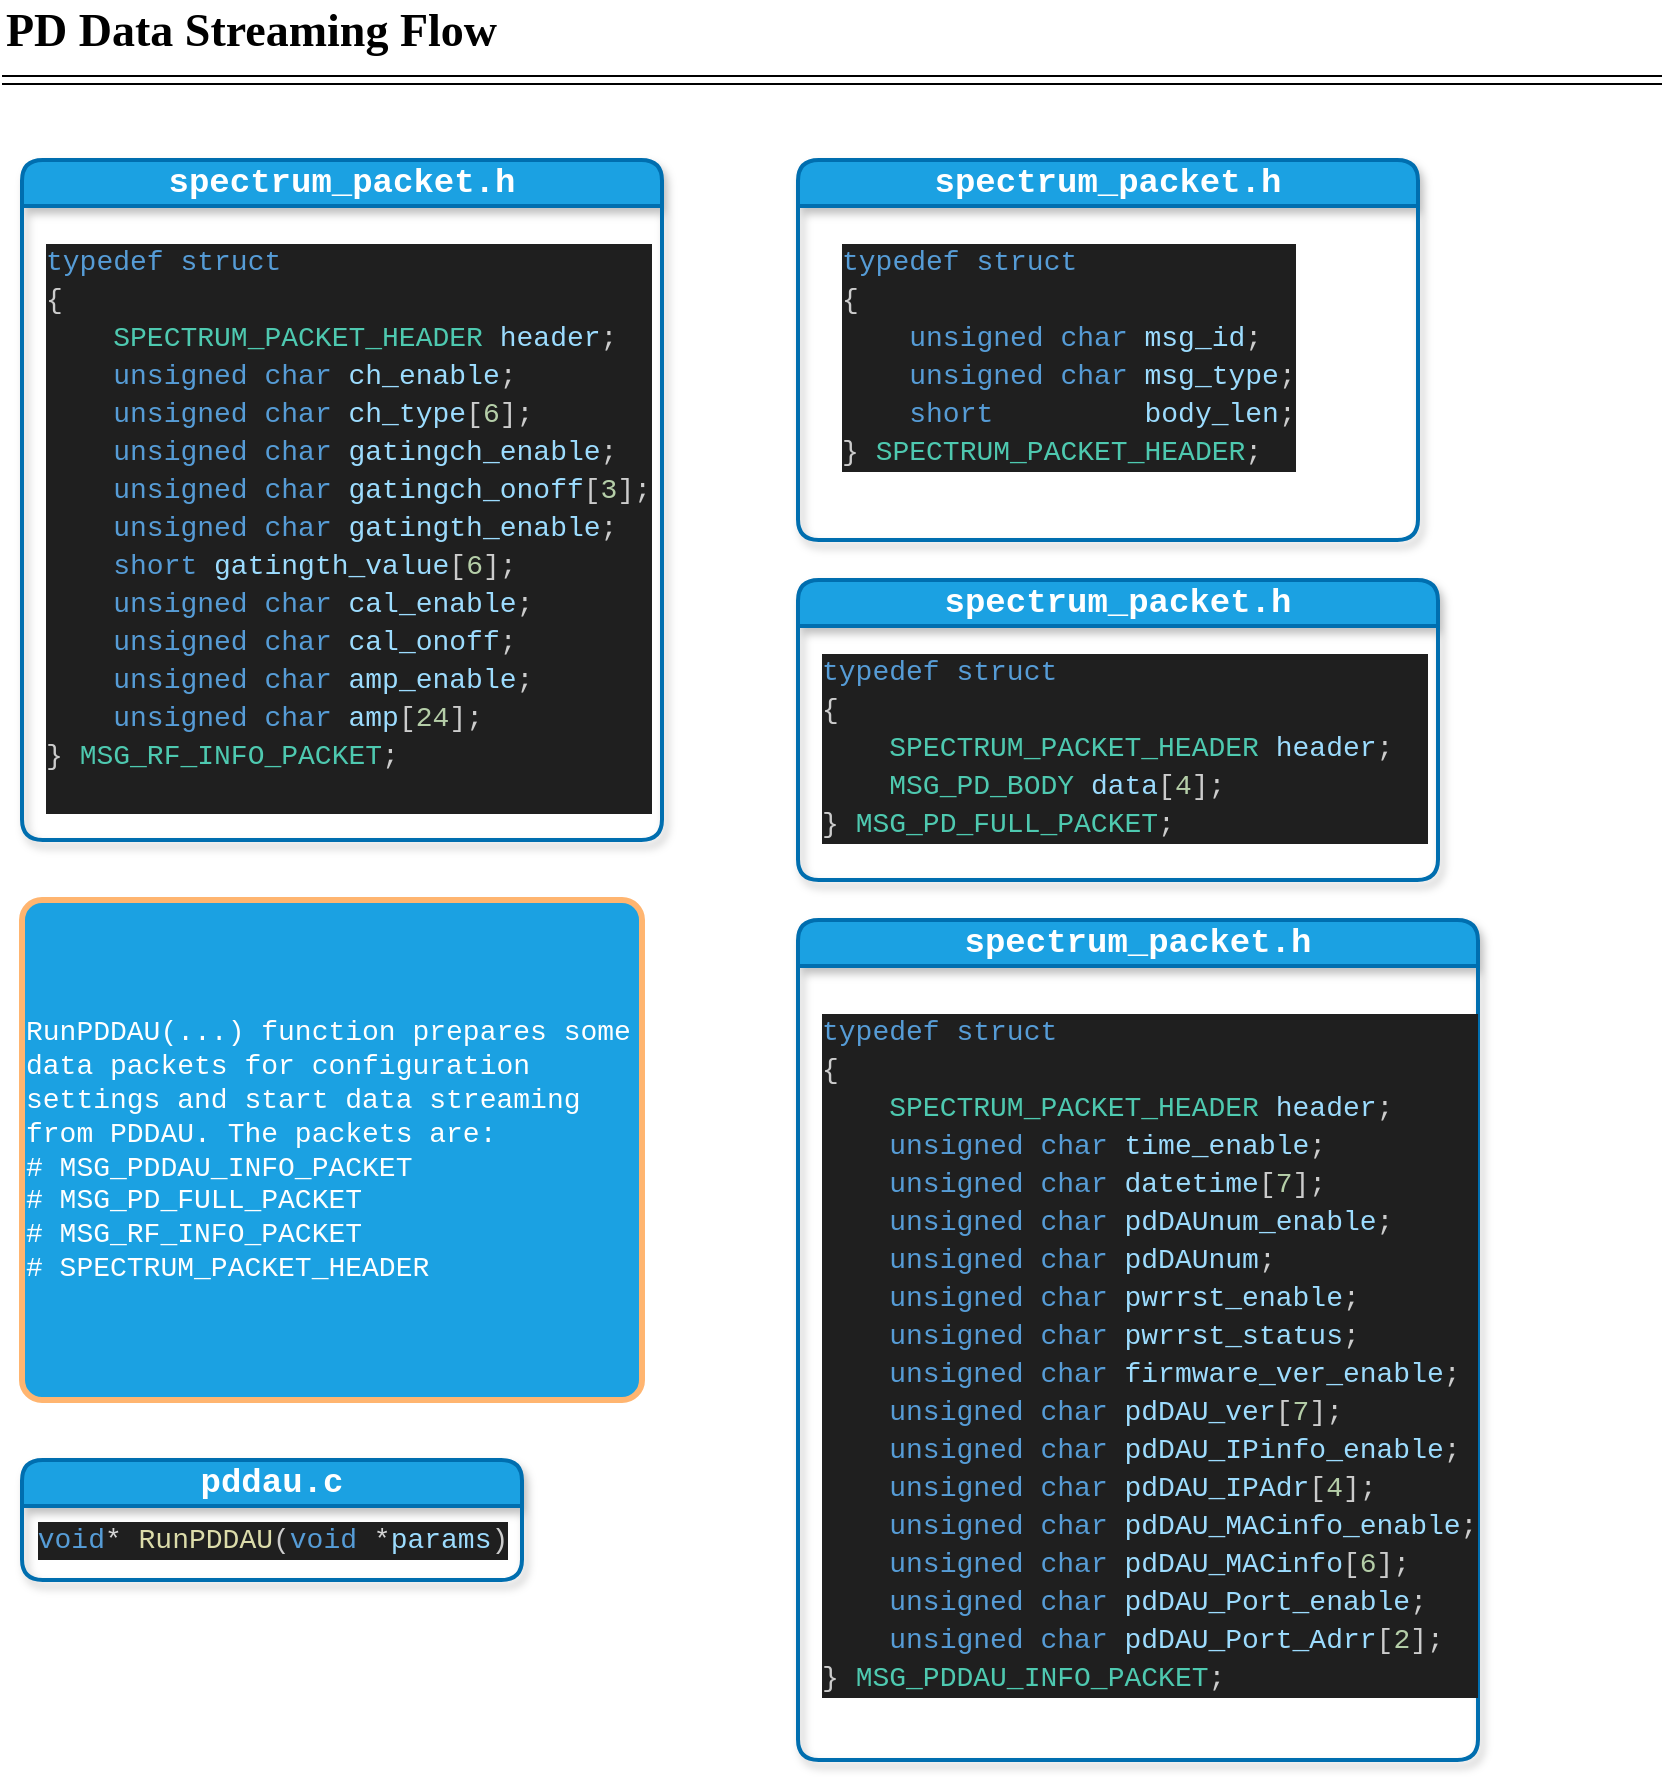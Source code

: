 <mxfile version="26.0.4">
  <diagram name="Page-1" id="1EQA6ZPCqCZ-ybofqLkl">
    <mxGraphModel dx="1036" dy="614" grid="1" gridSize="10" guides="1" tooltips="1" connect="1" arrows="1" fold="1" page="1" pageScale="1" pageWidth="850" pageHeight="1100" math="0" shadow="0">
      <root>
        <mxCell id="0" />
        <mxCell id="1" parent="0" />
        <mxCell id="vUyiab0mQkmtP2N118zk-1" value="" style="edgeStyle=none;orthogonalLoop=1;jettySize=auto;html=1;rounded=0;shape=link;" edge="1" parent="1">
          <mxGeometry width="80" relative="1" as="geometry">
            <mxPoint x="10" y="60" as="sourcePoint" />
            <mxPoint x="840" y="60" as="targetPoint" />
            <Array as="points">
              <mxPoint x="400" y="60" />
            </Array>
          </mxGeometry>
        </mxCell>
        <mxCell id="vUyiab0mQkmtP2N118zk-2" value="&lt;font style=&quot;font-size: 23px;&quot; face=&quot;Times New Roman&quot;&gt;&lt;b&gt;PD Data Streaming Flow&lt;/b&gt;&lt;/font&gt;" style="text;strokeColor=none;align=left;fillColor=none;html=1;verticalAlign=middle;whiteSpace=wrap;rounded=0;" vertex="1" parent="1">
          <mxGeometry x="10" y="20" width="350" height="30" as="geometry" />
        </mxCell>
        <mxCell id="vUyiab0mQkmtP2N118zk-5" value="&lt;font face=&quot;Courier New&quot; style=&quot;font-size: 17px;&quot;&gt;pddau.c&lt;/font&gt;" style="swimlane;whiteSpace=wrap;html=1;swimlaneFillColor=none;rounded=1;fillColor=#1ba1e2;strokeColor=#006EAF;fontColor=#ffffff;strokeWidth=2;perimeterSpacing=4;glass=0;shadow=1;" vertex="1" parent="1">
          <mxGeometry x="20" y="750" width="250" height="60" as="geometry" />
        </mxCell>
        <mxCell id="vUyiab0mQkmtP2N118zk-6" value="&lt;div style=&quot;color: rgb(204, 204, 204); background-color: rgb(31, 31, 31); font-family: Consolas, &amp;quot;Courier New&amp;quot;, monospace; font-size: 14px; line-height: 19px; white-space-collapse: preserve;&quot;&gt;&lt;span style=&quot;color: #569cd6;&quot;&gt;void&lt;/span&gt;&lt;span style=&quot;color: #d4d4d4;&quot;&gt;*&lt;/span&gt; &lt;span style=&quot;color: #dcdcaa;&quot;&gt;RunPDDAU&lt;/span&gt;(&lt;span style=&quot;color: #569cd6;&quot;&gt;void&lt;/span&gt; &lt;span style=&quot;color: #d4d4d4;&quot;&gt;*&lt;/span&gt;&lt;span style=&quot;color: #9cdcfe;&quot;&gt;params&lt;/span&gt;)&lt;/div&gt;" style="text;html=1;align=center;verticalAlign=middle;resizable=0;points=[];autosize=1;strokeColor=none;fillColor=none;" vertex="1" parent="vUyiab0mQkmtP2N118zk-5">
          <mxGeometry x="5" y="25" width="240" height="30" as="geometry" />
        </mxCell>
        <mxCell id="vUyiab0mQkmtP2N118zk-9" value="&lt;font face=&quot;Courier New&quot; style=&quot;font-size: 17px;&quot;&gt;spectrum_packet.h&lt;/font&gt;" style="swimlane;whiteSpace=wrap;html=1;swimlaneFillColor=none;rounded=1;fillColor=#1ba1e2;strokeColor=#006EAF;fontColor=#ffffff;strokeWidth=2;perimeterSpacing=4;glass=0;shadow=1;" vertex="1" parent="1">
          <mxGeometry x="408" y="100" width="310" height="190" as="geometry" />
        </mxCell>
        <mxCell id="vUyiab0mQkmtP2N118zk-8" value="&lt;div style=&quot;color: #cccccc;background-color: #1f1f1f;font-family: Consolas, &#39;Courier New&#39;, monospace;font-weight: normal;font-size: 14px;line-height: 19px;white-space: pre;&quot;&gt;&lt;div&gt;&lt;span style=&quot;color: #569cd6;&quot;&gt;typedef&lt;/span&gt;&lt;span style=&quot;color: #cccccc;&quot;&gt; &lt;/span&gt;&lt;span style=&quot;color: #569cd6;&quot;&gt;struct&lt;/span&gt;&lt;/div&gt;&lt;div&gt;&lt;span style=&quot;color: #cccccc;&quot;&gt;{&lt;/span&gt;&lt;/div&gt;&lt;div&gt;&lt;span style=&quot;color: #cccccc;&quot;&gt;&amp;nbsp; &amp;nbsp; &lt;/span&gt;&lt;span style=&quot;color: #569cd6;&quot;&gt;unsigned&lt;/span&gt;&lt;span style=&quot;color: #cccccc;&quot;&gt; &lt;/span&gt;&lt;span style=&quot;color: #569cd6;&quot;&gt;char&lt;/span&gt;&lt;span style=&quot;color: #cccccc;&quot;&gt; &lt;/span&gt;&lt;span style=&quot;color: #9cdcfe;&quot;&gt;msg_id&lt;/span&gt;&lt;span style=&quot;color: #cccccc;&quot;&gt;;&lt;/span&gt;&lt;/div&gt;&lt;div&gt;&lt;span style=&quot;color: #cccccc;&quot;&gt;&amp;nbsp; &amp;nbsp; &lt;/span&gt;&lt;span style=&quot;color: #569cd6;&quot;&gt;unsigned&lt;/span&gt;&lt;span style=&quot;color: #cccccc;&quot;&gt; &lt;/span&gt;&lt;span style=&quot;color: #569cd6;&quot;&gt;char&lt;/span&gt;&lt;span style=&quot;color: #cccccc;&quot;&gt; &lt;/span&gt;&lt;span style=&quot;color: #9cdcfe;&quot;&gt;msg_type&lt;/span&gt;&lt;span style=&quot;color: #cccccc;&quot;&gt;;&lt;/span&gt;&lt;/div&gt;&lt;div&gt;&lt;span style=&quot;color: #cccccc;&quot;&gt;&amp;nbsp; &amp;nbsp; &lt;/span&gt;&lt;span style=&quot;color: #569cd6;&quot;&gt;short&lt;/span&gt;&lt;span style=&quot;color: #cccccc;&quot;&gt; &amp;nbsp; &amp;nbsp; &amp;nbsp; &amp;nbsp; &lt;/span&gt;&lt;span style=&quot;color: #9cdcfe;&quot;&gt;body_len&lt;/span&gt;&lt;span style=&quot;color: #cccccc;&quot;&gt;;&lt;/span&gt;&lt;/div&gt;&lt;div&gt;&lt;span style=&quot;color: #cccccc;&quot;&gt;} &lt;/span&gt;&lt;span style=&quot;color: #4ec9b0;&quot;&gt;SPECTRUM_PACKET_HEADER&lt;/span&gt;&lt;span style=&quot;color: #cccccc;&quot;&gt;;&lt;/span&gt;&lt;/div&gt;&lt;/div&gt;" style="text;whiteSpace=wrap;html=1;" vertex="1" parent="vUyiab0mQkmtP2N118zk-9">
          <mxGeometry x="20" y="35" width="240" height="140" as="geometry" />
        </mxCell>
        <mxCell id="vUyiab0mQkmtP2N118zk-12" value="&lt;font face=&quot;Courier New&quot; style=&quot;font-size: 17px;&quot;&gt;spectrum_packet.h&lt;/font&gt;" style="swimlane;whiteSpace=wrap;html=1;swimlaneFillColor=none;rounded=1;fillColor=#1ba1e2;strokeColor=#006EAF;fontColor=#ffffff;strokeWidth=2;perimeterSpacing=4;glass=0;shadow=1;" vertex="1" parent="1">
          <mxGeometry x="408" y="310" width="320" height="150" as="geometry" />
        </mxCell>
        <mxCell id="vUyiab0mQkmtP2N118zk-11" value="&lt;div style=&quot;color: #cccccc;background-color: #1f1f1f;font-family: Consolas, &#39;Courier New&#39;, monospace;font-weight: normal;font-size: 14px;line-height: 19px;white-space: pre;&quot;&gt;&lt;div&gt;&lt;span style=&quot;color: #569cd6;&quot;&gt;typedef&lt;/span&gt;&lt;span style=&quot;color: #cccccc;&quot;&gt; &lt;/span&gt;&lt;span style=&quot;color: #569cd6;&quot;&gt;struct&lt;/span&gt;&lt;/div&gt;&lt;div&gt;&lt;span style=&quot;color: #cccccc;&quot;&gt;{&lt;/span&gt;&lt;/div&gt;&lt;div&gt;&lt;span style=&quot;color: #cccccc;&quot;&gt;&amp;nbsp; &amp;nbsp; &lt;/span&gt;&lt;span style=&quot;color: #4ec9b0;&quot;&gt;SPECTRUM_PACKET_HEADER&lt;/span&gt;&lt;span style=&quot;color: #cccccc;&quot;&gt; &lt;/span&gt;&lt;span style=&quot;color: #9cdcfe;&quot;&gt;header&lt;/span&gt;&lt;span style=&quot;color: #cccccc;&quot;&gt;; &amp;nbsp;&lt;/span&gt;&lt;/div&gt;&lt;div&gt;&lt;span style=&quot;color: #cccccc;&quot;&gt;&amp;nbsp; &amp;nbsp; &lt;/span&gt;&lt;span style=&quot;color: #4ec9b0;&quot;&gt;MSG_PD_BODY&lt;/span&gt;&lt;span style=&quot;color: #cccccc;&quot;&gt; &lt;/span&gt;&lt;span style=&quot;color: #9cdcfe;&quot;&gt;data&lt;/span&gt;&lt;span style=&quot;color: #cccccc;&quot;&gt;[&lt;/span&gt;&lt;span style=&quot;color: #b5cea8;&quot;&gt;4&lt;/span&gt;&lt;span style=&quot;color: #cccccc;&quot;&gt;];&lt;/span&gt;&lt;/div&gt;&lt;div&gt;&lt;span style=&quot;color: #cccccc;&quot;&gt;} &lt;/span&gt;&lt;span style=&quot;color: #4ec9b0;&quot;&gt;MSG_PD_FULL_PACKET&lt;/span&gt;&lt;span style=&quot;color: #cccccc;&quot;&gt;;&lt;/span&gt;&lt;/div&gt;&lt;/div&gt;" style="text;whiteSpace=wrap;html=1;" vertex="1" parent="vUyiab0mQkmtP2N118zk-12">
          <mxGeometry x="10" y="30" width="310" height="120" as="geometry" />
        </mxCell>
        <mxCell id="vUyiab0mQkmtP2N118zk-15" value="&lt;font face=&quot;Courier New&quot; style=&quot;font-size: 17px;&quot;&gt;spectrum_packet.h&lt;/font&gt;" style="swimlane;whiteSpace=wrap;html=1;swimlaneFillColor=none;rounded=1;fillColor=#1ba1e2;strokeColor=#006EAF;fontColor=#ffffff;strokeWidth=2;perimeterSpacing=4;glass=0;shadow=1;" vertex="1" parent="1">
          <mxGeometry x="408" y="480" width="340" height="420" as="geometry" />
        </mxCell>
        <mxCell id="vUyiab0mQkmtP2N118zk-14" value="&lt;div style=&quot;color: #cccccc;background-color: #1f1f1f;font-family: Consolas, &#39;Courier New&#39;, monospace;font-weight: normal;font-size: 14px;line-height: 19px;white-space: pre;&quot;&gt;&lt;div&gt;&lt;span style=&quot;color: #569cd6;&quot;&gt;typedef&lt;/span&gt;&lt;span style=&quot;color: #cccccc;&quot;&gt; &lt;/span&gt;&lt;span style=&quot;color: #569cd6;&quot;&gt;struct&lt;/span&gt;&lt;/div&gt;&lt;div&gt;&lt;span style=&quot;color: #cccccc;&quot;&gt;{&lt;/span&gt;&lt;/div&gt;&lt;div&gt;&lt;span style=&quot;color: #cccccc;&quot;&gt;&amp;nbsp; &amp;nbsp; &lt;/span&gt;&lt;span style=&quot;color: #4ec9b0;&quot;&gt;SPECTRUM_PACKET_HEADER&lt;/span&gt;&lt;span style=&quot;color: #cccccc;&quot;&gt; &lt;/span&gt;&lt;span style=&quot;color: #9cdcfe;&quot;&gt;header&lt;/span&gt;&lt;span style=&quot;color: #cccccc;&quot;&gt;; &amp;nbsp;&lt;/span&gt;&lt;/div&gt;&lt;div&gt;&lt;span style=&quot;color: #cccccc;&quot;&gt;&amp;nbsp; &amp;nbsp; &lt;/span&gt;&lt;span style=&quot;color: #569cd6;&quot;&gt;unsigned&lt;/span&gt;&lt;span style=&quot;color: #cccccc;&quot;&gt; &lt;/span&gt;&lt;span style=&quot;color: #569cd6;&quot;&gt;char&lt;/span&gt;&lt;span style=&quot;color: #cccccc;&quot;&gt; &lt;/span&gt;&lt;span style=&quot;color: #9cdcfe;&quot;&gt;time_enable&lt;/span&gt;&lt;span style=&quot;color: #cccccc;&quot;&gt;;&lt;/span&gt;&lt;/div&gt;&lt;div&gt;&lt;span style=&quot;color: #cccccc;&quot;&gt;&amp;nbsp; &amp;nbsp; &lt;/span&gt;&lt;span style=&quot;color: #569cd6;&quot;&gt;unsigned&lt;/span&gt;&lt;span style=&quot;color: #cccccc;&quot;&gt; &lt;/span&gt;&lt;span style=&quot;color: #569cd6;&quot;&gt;char&lt;/span&gt;&lt;span style=&quot;color: #cccccc;&quot;&gt; &lt;/span&gt;&lt;span style=&quot;color: #9cdcfe;&quot;&gt;datetime&lt;/span&gt;&lt;span style=&quot;color: #cccccc;&quot;&gt;[&lt;/span&gt;&lt;span style=&quot;color: #b5cea8;&quot;&gt;7&lt;/span&gt;&lt;span style=&quot;color: #cccccc;&quot;&gt;];&lt;/span&gt;&lt;/div&gt;&lt;div&gt;&lt;span style=&quot;color: #cccccc;&quot;&gt;&amp;nbsp; &amp;nbsp; &lt;/span&gt;&lt;span style=&quot;color: #569cd6;&quot;&gt;unsigned&lt;/span&gt;&lt;span style=&quot;color: #cccccc;&quot;&gt; &lt;/span&gt;&lt;span style=&quot;color: #569cd6;&quot;&gt;char&lt;/span&gt;&lt;span style=&quot;color: #cccccc;&quot;&gt; &lt;/span&gt;&lt;span style=&quot;color: #9cdcfe;&quot;&gt;pdDAUnum_enable&lt;/span&gt;&lt;span style=&quot;color: #cccccc;&quot;&gt;;&lt;/span&gt;&lt;/div&gt;&lt;div&gt;&lt;span style=&quot;color: #cccccc;&quot;&gt;&amp;nbsp; &amp;nbsp; &lt;/span&gt;&lt;span style=&quot;color: #569cd6;&quot;&gt;unsigned&lt;/span&gt;&lt;span style=&quot;color: #cccccc;&quot;&gt; &lt;/span&gt;&lt;span style=&quot;color: #569cd6;&quot;&gt;char&lt;/span&gt;&lt;span style=&quot;color: #cccccc;&quot;&gt; &lt;/span&gt;&lt;span style=&quot;color: #9cdcfe;&quot;&gt;pdDAUnum&lt;/span&gt;&lt;span style=&quot;color: #cccccc;&quot;&gt;;&lt;/span&gt;&lt;/div&gt;&lt;div&gt;&lt;span style=&quot;color: #cccccc;&quot;&gt;&amp;nbsp; &amp;nbsp; &lt;/span&gt;&lt;span style=&quot;color: #569cd6;&quot;&gt;unsigned&lt;/span&gt;&lt;span style=&quot;color: #cccccc;&quot;&gt; &lt;/span&gt;&lt;span style=&quot;color: #569cd6;&quot;&gt;char&lt;/span&gt;&lt;span style=&quot;color: #cccccc;&quot;&gt; &lt;/span&gt;&lt;span style=&quot;color: #9cdcfe;&quot;&gt;pwrrst_enable&lt;/span&gt;&lt;span style=&quot;color: #cccccc;&quot;&gt;;&lt;/span&gt;&lt;/div&gt;&lt;div&gt;&lt;span style=&quot;color: #cccccc;&quot;&gt;&amp;nbsp; &amp;nbsp; &lt;/span&gt;&lt;span style=&quot;color: #569cd6;&quot;&gt;unsigned&lt;/span&gt;&lt;span style=&quot;color: #cccccc;&quot;&gt; &lt;/span&gt;&lt;span style=&quot;color: #569cd6;&quot;&gt;char&lt;/span&gt;&lt;span style=&quot;color: #cccccc;&quot;&gt; &lt;/span&gt;&lt;span style=&quot;color: #9cdcfe;&quot;&gt;pwrrst_status&lt;/span&gt;&lt;span style=&quot;color: #cccccc;&quot;&gt;;&lt;/span&gt;&lt;/div&gt;&lt;div&gt;&lt;span style=&quot;color: #cccccc;&quot;&gt;&amp;nbsp; &amp;nbsp; &lt;/span&gt;&lt;span style=&quot;color: #569cd6;&quot;&gt;unsigned&lt;/span&gt;&lt;span style=&quot;color: #cccccc;&quot;&gt; &lt;/span&gt;&lt;span style=&quot;color: #569cd6;&quot;&gt;char&lt;/span&gt;&lt;span style=&quot;color: #cccccc;&quot;&gt; &lt;/span&gt;&lt;span style=&quot;color: #9cdcfe;&quot;&gt;firmware_ver_enable&lt;/span&gt;&lt;span style=&quot;color: #cccccc;&quot;&gt;;&lt;/span&gt;&lt;/div&gt;&lt;div&gt;&lt;span style=&quot;color: #cccccc;&quot;&gt;&amp;nbsp; &amp;nbsp; &lt;/span&gt;&lt;span style=&quot;color: #569cd6;&quot;&gt;unsigned&lt;/span&gt;&lt;span style=&quot;color: #cccccc;&quot;&gt; &lt;/span&gt;&lt;span style=&quot;color: #569cd6;&quot;&gt;char&lt;/span&gt;&lt;span style=&quot;color: #cccccc;&quot;&gt; &lt;/span&gt;&lt;span style=&quot;color: #9cdcfe;&quot;&gt;pdDAU_ver&lt;/span&gt;&lt;span style=&quot;color: #cccccc;&quot;&gt;[&lt;/span&gt;&lt;span style=&quot;color: #b5cea8;&quot;&gt;7&lt;/span&gt;&lt;span style=&quot;color: #cccccc;&quot;&gt;];&lt;/span&gt;&lt;/div&gt;&lt;div&gt;&lt;span style=&quot;color: #cccccc;&quot;&gt;&amp;nbsp; &amp;nbsp; &lt;/span&gt;&lt;span style=&quot;color: #569cd6;&quot;&gt;unsigned&lt;/span&gt;&lt;span style=&quot;color: #cccccc;&quot;&gt; &lt;/span&gt;&lt;span style=&quot;color: #569cd6;&quot;&gt;char&lt;/span&gt;&lt;span style=&quot;color: #cccccc;&quot;&gt; &lt;/span&gt;&lt;span style=&quot;color: #9cdcfe;&quot;&gt;pdDAU_IPinfo_enable&lt;/span&gt;&lt;span style=&quot;color: #cccccc;&quot;&gt;;&lt;/span&gt;&lt;/div&gt;&lt;div&gt;&lt;span style=&quot;color: #cccccc;&quot;&gt;&amp;nbsp; &amp;nbsp; &lt;/span&gt;&lt;span style=&quot;color: #569cd6;&quot;&gt;unsigned&lt;/span&gt;&lt;span style=&quot;color: #cccccc;&quot;&gt; &lt;/span&gt;&lt;span style=&quot;color: #569cd6;&quot;&gt;char&lt;/span&gt;&lt;span style=&quot;color: #cccccc;&quot;&gt; &lt;/span&gt;&lt;span style=&quot;color: #9cdcfe;&quot;&gt;pdDAU_IPAdr&lt;/span&gt;&lt;span style=&quot;color: #cccccc;&quot;&gt;[&lt;/span&gt;&lt;span style=&quot;color: #b5cea8;&quot;&gt;4&lt;/span&gt;&lt;span style=&quot;color: #cccccc;&quot;&gt;];&lt;/span&gt;&lt;/div&gt;&lt;div&gt;&lt;span style=&quot;color: #cccccc;&quot;&gt;&amp;nbsp; &amp;nbsp; &lt;/span&gt;&lt;span style=&quot;color: #569cd6;&quot;&gt;unsigned&lt;/span&gt;&lt;span style=&quot;color: #cccccc;&quot;&gt; &lt;/span&gt;&lt;span style=&quot;color: #569cd6;&quot;&gt;char&lt;/span&gt;&lt;span style=&quot;color: #cccccc;&quot;&gt; &lt;/span&gt;&lt;span style=&quot;color: #9cdcfe;&quot;&gt;pdDAU_MACinfo_enable&lt;/span&gt;&lt;span style=&quot;color: #cccccc;&quot;&gt;;&lt;/span&gt;&lt;/div&gt;&lt;div&gt;&lt;span style=&quot;color: #cccccc;&quot;&gt;&amp;nbsp; &amp;nbsp; &lt;/span&gt;&lt;span style=&quot;color: #569cd6;&quot;&gt;unsigned&lt;/span&gt;&lt;span style=&quot;color: #cccccc;&quot;&gt; &lt;/span&gt;&lt;span style=&quot;color: #569cd6;&quot;&gt;char&lt;/span&gt;&lt;span style=&quot;color: #cccccc;&quot;&gt; &lt;/span&gt;&lt;span style=&quot;color: #9cdcfe;&quot;&gt;pdDAU_MACinfo&lt;/span&gt;&lt;span style=&quot;color: #cccccc;&quot;&gt;[&lt;/span&gt;&lt;span style=&quot;color: #b5cea8;&quot;&gt;6&lt;/span&gt;&lt;span style=&quot;color: #cccccc;&quot;&gt;];&lt;/span&gt;&lt;/div&gt;&lt;div&gt;&lt;span style=&quot;color: #cccccc;&quot;&gt;&amp;nbsp; &amp;nbsp; &lt;/span&gt;&lt;span style=&quot;color: #569cd6;&quot;&gt;unsigned&lt;/span&gt;&lt;span style=&quot;color: #cccccc;&quot;&gt; &lt;/span&gt;&lt;span style=&quot;color: #569cd6;&quot;&gt;char&lt;/span&gt;&lt;span style=&quot;color: #cccccc;&quot;&gt; &lt;/span&gt;&lt;span style=&quot;color: #9cdcfe;&quot;&gt;pdDAU_Port_enable&lt;/span&gt;&lt;span style=&quot;color: #cccccc;&quot;&gt;;&lt;/span&gt;&lt;/div&gt;&lt;div&gt;&lt;span style=&quot;color: #cccccc;&quot;&gt;&amp;nbsp; &amp;nbsp; &lt;/span&gt;&lt;span style=&quot;color: #569cd6;&quot;&gt;unsigned&lt;/span&gt;&lt;span style=&quot;color: #cccccc;&quot;&gt; &lt;/span&gt;&lt;span style=&quot;color: #569cd6;&quot;&gt;char&lt;/span&gt;&lt;span style=&quot;color: #cccccc;&quot;&gt; &lt;/span&gt;&lt;span style=&quot;color: #9cdcfe;&quot;&gt;pdDAU_Port_Adrr&lt;/span&gt;&lt;span style=&quot;color: #cccccc;&quot;&gt;[&lt;/span&gt;&lt;span style=&quot;color: #b5cea8;&quot;&gt;2&lt;/span&gt;&lt;span style=&quot;color: #cccccc;&quot;&gt;];&lt;/span&gt;&lt;/div&gt;&lt;div&gt;&lt;span style=&quot;color: #cccccc;&quot;&gt;} &lt;/span&gt;&lt;span style=&quot;color: #4ec9b0;&quot;&gt;MSG_PDDAU_INFO_PACKET&lt;/span&gt;&lt;span style=&quot;color: #cccccc;&quot;&gt;;&lt;/span&gt;&lt;/div&gt;&lt;/div&gt;" style="text;whiteSpace=wrap;html=1;" vertex="1" parent="vUyiab0mQkmtP2N118zk-15">
          <mxGeometry x="10" y="40" width="330" height="370" as="geometry" />
        </mxCell>
        <mxCell id="vUyiab0mQkmtP2N118zk-18" value="&lt;font face=&quot;Courier New&quot; style=&quot;font-size: 17px;&quot;&gt;spectrum_packet.h&lt;/font&gt;" style="swimlane;whiteSpace=wrap;html=1;swimlaneFillColor=none;rounded=1;fillColor=#1ba1e2;strokeColor=#006EAF;fontColor=#ffffff;strokeWidth=2;perimeterSpacing=4;glass=0;shadow=1;" vertex="1" parent="1">
          <mxGeometry x="20" y="100" width="320" height="340" as="geometry" />
        </mxCell>
        <mxCell id="vUyiab0mQkmtP2N118zk-17" value="&lt;div style=&quot;color: #cccccc;background-color: #1f1f1f;font-family: Consolas, &#39;Courier New&#39;, monospace;font-weight: normal;font-size: 14px;line-height: 19px;white-space: pre;&quot;&gt;&lt;div&gt;&lt;span style=&quot;color: #569cd6;&quot;&gt;typedef&lt;/span&gt;&lt;span style=&quot;color: #cccccc;&quot;&gt; &lt;/span&gt;&lt;span style=&quot;color: #569cd6;&quot;&gt;struct&lt;/span&gt;&lt;/div&gt;&lt;div&gt;&lt;span style=&quot;color: #cccccc;&quot;&gt;{&lt;/span&gt;&lt;/div&gt;&lt;div&gt;&lt;span style=&quot;color: #cccccc;&quot;&gt;&amp;nbsp; &amp;nbsp; &lt;/span&gt;&lt;span style=&quot;color: #4ec9b0;&quot;&gt;SPECTRUM_PACKET_HEADER&lt;/span&gt;&lt;span style=&quot;color: #cccccc;&quot;&gt; &lt;/span&gt;&lt;span style=&quot;color: #9cdcfe;&quot;&gt;header&lt;/span&gt;&lt;span style=&quot;color: #cccccc;&quot;&gt;;&lt;/span&gt;&lt;/div&gt;&lt;div&gt;&lt;span style=&quot;color: #cccccc;&quot;&gt;&amp;nbsp; &amp;nbsp; &lt;/span&gt;&lt;span style=&quot;color: #569cd6;&quot;&gt;unsigned&lt;/span&gt;&lt;span style=&quot;color: #cccccc;&quot;&gt; &lt;/span&gt;&lt;span style=&quot;color: #569cd6;&quot;&gt;char&lt;/span&gt;&lt;span style=&quot;color: #cccccc;&quot;&gt; &lt;/span&gt;&lt;span style=&quot;color: #9cdcfe;&quot;&gt;ch_enable&lt;/span&gt;&lt;span style=&quot;color: #cccccc;&quot;&gt;;&lt;/span&gt;&lt;/div&gt;&lt;div&gt;&lt;span style=&quot;color: #cccccc;&quot;&gt;&amp;nbsp; &amp;nbsp; &lt;/span&gt;&lt;span style=&quot;color: #569cd6;&quot;&gt;unsigned&lt;/span&gt;&lt;span style=&quot;color: #cccccc;&quot;&gt; &lt;/span&gt;&lt;span style=&quot;color: #569cd6;&quot;&gt;char&lt;/span&gt;&lt;span style=&quot;color: #cccccc;&quot;&gt; &lt;/span&gt;&lt;span style=&quot;color: #9cdcfe;&quot;&gt;ch_type&lt;/span&gt;&lt;span style=&quot;color: #cccccc;&quot;&gt;[&lt;/span&gt;&lt;span style=&quot;color: #b5cea8;&quot;&gt;6&lt;/span&gt;&lt;span style=&quot;color: #cccccc;&quot;&gt;];&lt;/span&gt;&lt;/div&gt;&lt;div&gt;&lt;span style=&quot;color: #cccccc;&quot;&gt;&amp;nbsp; &amp;nbsp; &lt;/span&gt;&lt;span style=&quot;color: #569cd6;&quot;&gt;unsigned&lt;/span&gt;&lt;span style=&quot;color: #cccccc;&quot;&gt; &lt;/span&gt;&lt;span style=&quot;color: #569cd6;&quot;&gt;char&lt;/span&gt;&lt;span style=&quot;color: #cccccc;&quot;&gt; &lt;/span&gt;&lt;span style=&quot;color: #9cdcfe;&quot;&gt;gatingch_enable&lt;/span&gt;&lt;span style=&quot;color: #cccccc;&quot;&gt;;&lt;/span&gt;&lt;/div&gt;&lt;div&gt;&lt;span style=&quot;color: #cccccc;&quot;&gt;&amp;nbsp; &amp;nbsp; &lt;/span&gt;&lt;span style=&quot;color: #569cd6;&quot;&gt;unsigned&lt;/span&gt;&lt;span style=&quot;color: #cccccc;&quot;&gt; &lt;/span&gt;&lt;span style=&quot;color: #569cd6;&quot;&gt;char&lt;/span&gt;&lt;span style=&quot;color: #cccccc;&quot;&gt; &lt;/span&gt;&lt;span style=&quot;color: #9cdcfe;&quot;&gt;gatingch_onoff&lt;/span&gt;&lt;span style=&quot;color: #cccccc;&quot;&gt;[&lt;/span&gt;&lt;span style=&quot;color: #b5cea8;&quot;&gt;3&lt;/span&gt;&lt;span style=&quot;color: #cccccc;&quot;&gt;];&lt;/span&gt;&lt;/div&gt;&lt;div&gt;&lt;span style=&quot;color: #cccccc;&quot;&gt;&amp;nbsp; &amp;nbsp; &lt;/span&gt;&lt;span style=&quot;color: #569cd6;&quot;&gt;unsigned&lt;/span&gt;&lt;span style=&quot;color: #cccccc;&quot;&gt; &lt;/span&gt;&lt;span style=&quot;color: #569cd6;&quot;&gt;char&lt;/span&gt;&lt;span style=&quot;color: #cccccc;&quot;&gt; &lt;/span&gt;&lt;span style=&quot;color: #9cdcfe;&quot;&gt;gatingth_enable&lt;/span&gt;&lt;span style=&quot;color: #cccccc;&quot;&gt;;&lt;/span&gt;&lt;/div&gt;&lt;div&gt;&lt;span style=&quot;color: #cccccc;&quot;&gt;&amp;nbsp; &amp;nbsp; &lt;/span&gt;&lt;span style=&quot;color: #569cd6;&quot;&gt;short&lt;/span&gt;&lt;span style=&quot;color: #cccccc;&quot;&gt; &lt;/span&gt;&lt;span style=&quot;color: #9cdcfe;&quot;&gt;gatingth_value&lt;/span&gt;&lt;span style=&quot;color: #cccccc;&quot;&gt;[&lt;/span&gt;&lt;span style=&quot;color: #b5cea8;&quot;&gt;6&lt;/span&gt;&lt;span style=&quot;color: #cccccc;&quot;&gt;];&lt;/span&gt;&lt;/div&gt;&lt;div&gt;&lt;span style=&quot;color: #cccccc;&quot;&gt;&amp;nbsp; &amp;nbsp; &lt;/span&gt;&lt;span style=&quot;color: #569cd6;&quot;&gt;unsigned&lt;/span&gt;&lt;span style=&quot;color: #cccccc;&quot;&gt; &lt;/span&gt;&lt;span style=&quot;color: #569cd6;&quot;&gt;char&lt;/span&gt;&lt;span style=&quot;color: #cccccc;&quot;&gt; &lt;/span&gt;&lt;span style=&quot;color: #9cdcfe;&quot;&gt;cal_enable&lt;/span&gt;&lt;span style=&quot;color: #cccccc;&quot;&gt;;&lt;/span&gt;&lt;/div&gt;&lt;div&gt;&lt;span style=&quot;color: #cccccc;&quot;&gt;&amp;nbsp; &amp;nbsp; &lt;/span&gt;&lt;span style=&quot;color: #569cd6;&quot;&gt;unsigned&lt;/span&gt;&lt;span style=&quot;color: #cccccc;&quot;&gt; &lt;/span&gt;&lt;span style=&quot;color: #569cd6;&quot;&gt;char&lt;/span&gt;&lt;span style=&quot;color: #cccccc;&quot;&gt; &lt;/span&gt;&lt;span style=&quot;color: #9cdcfe;&quot;&gt;cal_onoff&lt;/span&gt;&lt;span style=&quot;color: #cccccc;&quot;&gt;;&lt;/span&gt;&lt;/div&gt;&lt;div&gt;&lt;span style=&quot;color: #cccccc;&quot;&gt;&amp;nbsp; &amp;nbsp; &lt;/span&gt;&lt;span style=&quot;color: #569cd6;&quot;&gt;unsigned&lt;/span&gt;&lt;span style=&quot;color: #cccccc;&quot;&gt; &lt;/span&gt;&lt;span style=&quot;color: #569cd6;&quot;&gt;char&lt;/span&gt;&lt;span style=&quot;color: #cccccc;&quot;&gt; &lt;/span&gt;&lt;span style=&quot;color: #9cdcfe;&quot;&gt;amp_enable&lt;/span&gt;&lt;span style=&quot;color: #cccccc;&quot;&gt;;&lt;/span&gt;&lt;/div&gt;&lt;div&gt;&lt;span style=&quot;color: #cccccc;&quot;&gt;&amp;nbsp; &amp;nbsp; &lt;/span&gt;&lt;span style=&quot;color: #569cd6;&quot;&gt;unsigned&lt;/span&gt;&lt;span style=&quot;color: #cccccc;&quot;&gt; &lt;/span&gt;&lt;span style=&quot;color: #569cd6;&quot;&gt;char&lt;/span&gt;&lt;span style=&quot;color: #cccccc;&quot;&gt; &lt;/span&gt;&lt;span style=&quot;color: #9cdcfe;&quot;&gt;amp&lt;/span&gt;&lt;span style=&quot;color: #cccccc;&quot;&gt;[&lt;/span&gt;&lt;span style=&quot;color: #b5cea8;&quot;&gt;24&lt;/span&gt;&lt;span style=&quot;color: #cccccc;&quot;&gt;];&lt;/span&gt;&lt;/div&gt;&lt;div&gt;&lt;span style=&quot;color: #cccccc;&quot;&gt;} &lt;/span&gt;&lt;span style=&quot;color: #4ec9b0;&quot;&gt;MSG_RF_INFO_PACKET&lt;/span&gt;&lt;span style=&quot;color: #cccccc;&quot;&gt;;&lt;/span&gt;&lt;/div&gt;&lt;br&gt;&lt;/div&gt;" style="text;whiteSpace=wrap;html=1;" vertex="1" parent="vUyiab0mQkmtP2N118zk-18">
          <mxGeometry x="10" y="35" width="310" height="310" as="geometry" />
        </mxCell>
        <mxCell id="vUyiab0mQkmtP2N118zk-20" value="&lt;font face=&quot;Courier New&quot; style=&quot;font-size: 14px;&quot;&gt;RunPDDAU(...) function prepares some data packets for configuration settings and start data streaming from PDDAU. The packets are:&amp;nbsp;&lt;/font&gt;&lt;div&gt;&lt;font face=&quot;Courier New&quot; style=&quot;font-size: 14px;&quot;&gt;# MSG_PDDAU_INFO_PACKET&lt;/font&gt;&lt;/div&gt;&lt;div&gt;&lt;font face=&quot;Courier New&quot; style=&quot;font-size: 14px;&quot;&gt;# MSG_PD_FULL_PACKET&lt;/font&gt;&lt;/div&gt;&lt;div&gt;&lt;font face=&quot;Courier New&quot; style=&quot;font-size: 14px;&quot;&gt;# MSG_RF_INFO_PACKET&lt;/font&gt;&lt;/div&gt;&lt;div&gt;&lt;font face=&quot;Courier New&quot; style=&quot;font-size: 14px;&quot;&gt;# SPECTRUM_PACKET_HEADER&lt;/font&gt;&lt;/div&gt;" style="rounded=1;whiteSpace=wrap;html=1;arcSize=4;fillColor=#1ba1e2;fontColor=#ffffff;strokeColor=#FFB570;strokeWidth=3;align=left;" vertex="1" parent="1">
          <mxGeometry x="20" y="470" width="310" height="250" as="geometry" />
        </mxCell>
      </root>
    </mxGraphModel>
  </diagram>
</mxfile>
